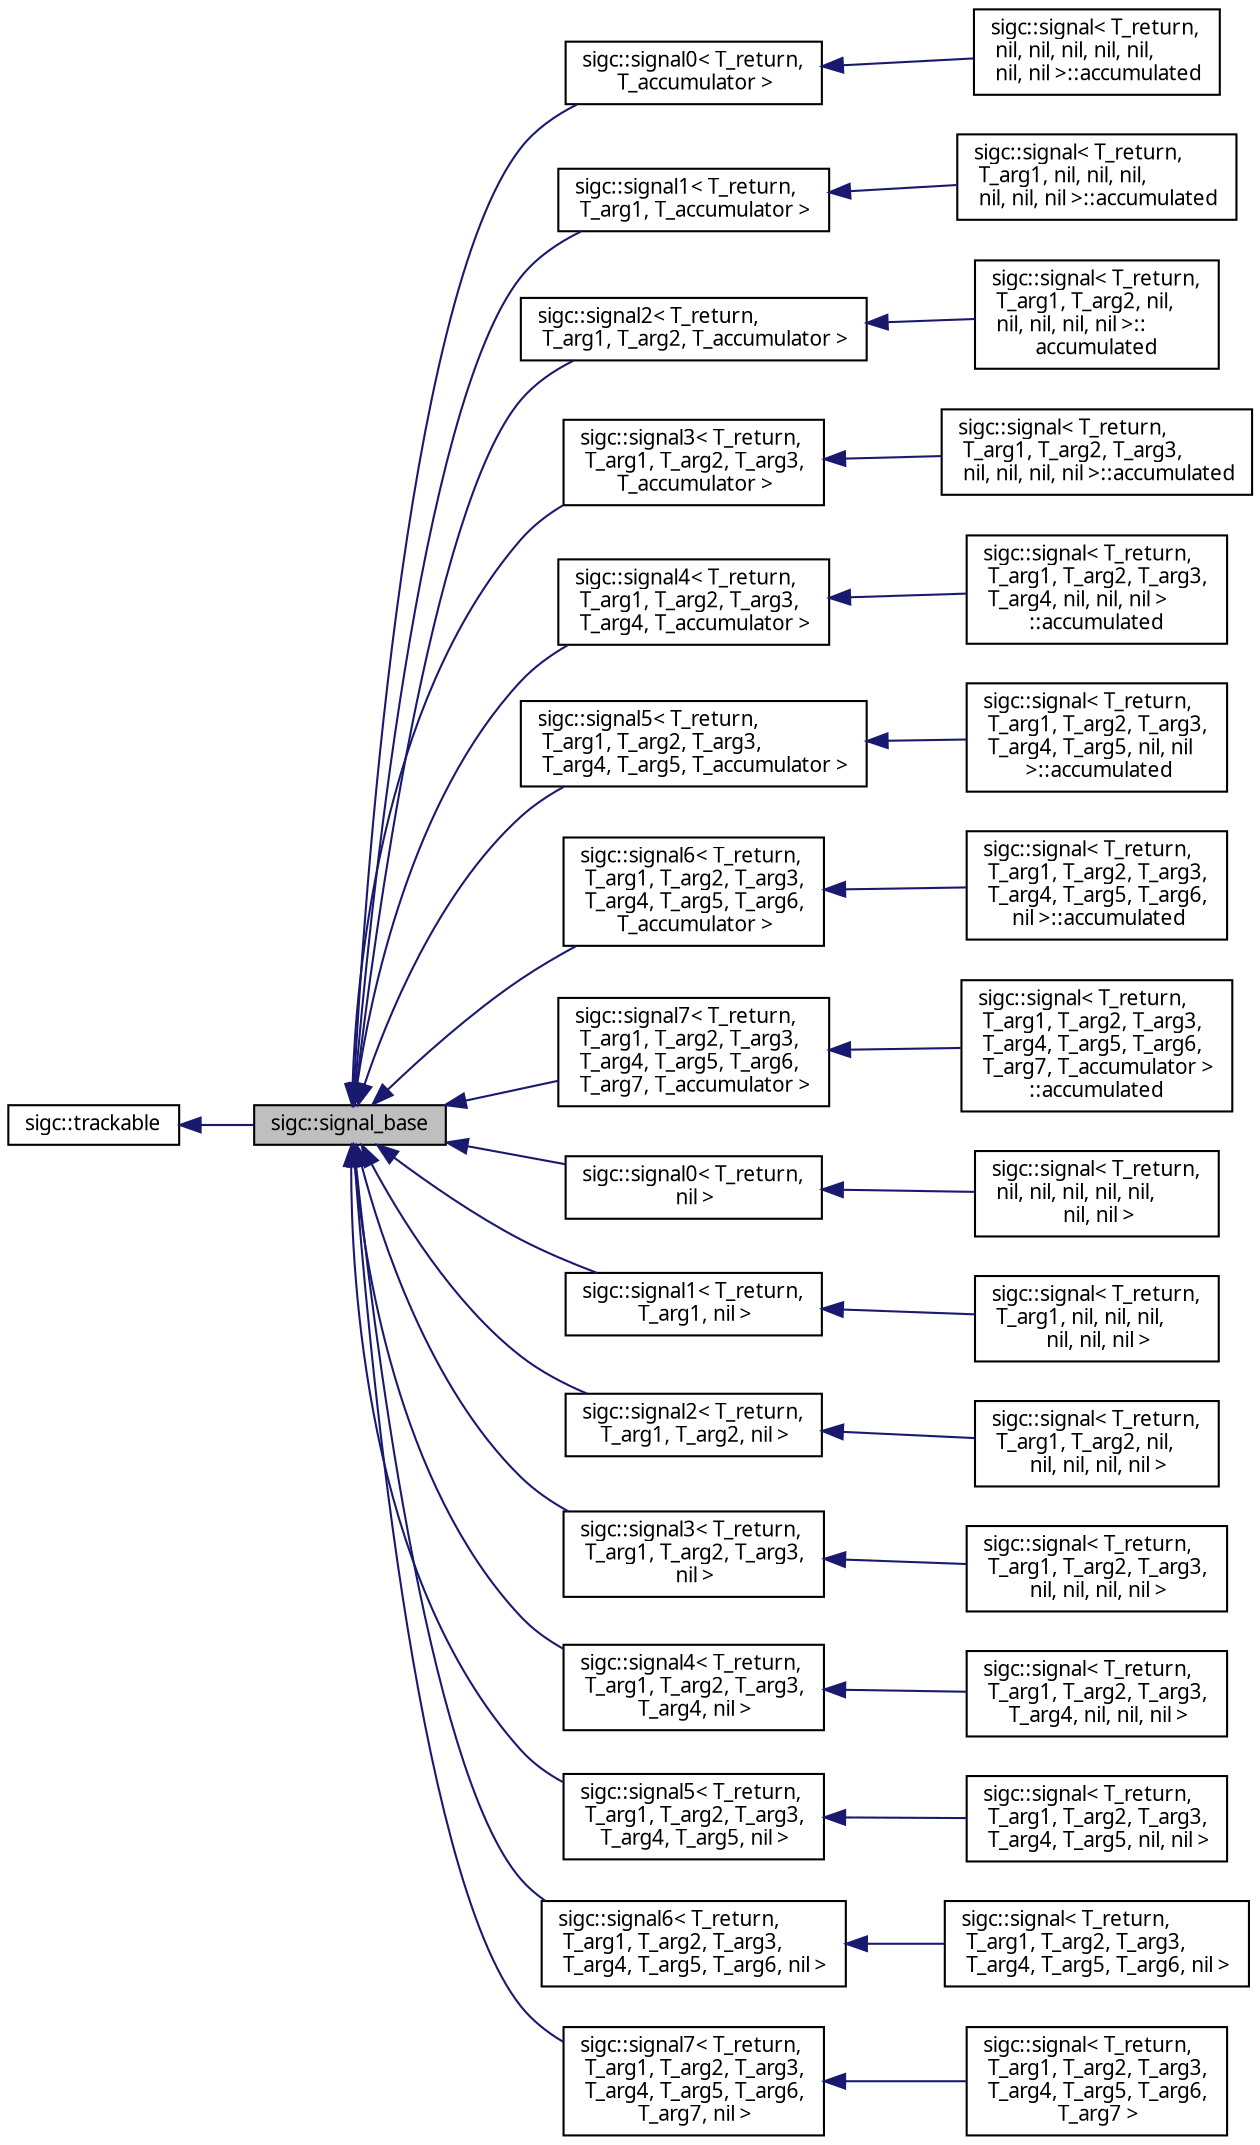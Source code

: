digraph "sigc::signal_base"
{
  edge [fontname="Sans",fontsize="10",labelfontname="Sans",labelfontsize="10"];
  node [fontname="Sans",fontsize="10",shape=record];
  rankdir="LR";
  Node1 [label="sigc::signal_base",height=0.2,width=0.4,color="black", fillcolor="grey75", style="filled" fontcolor="black"];
  Node2 -> Node1 [dir="back",color="midnightblue",fontsize="10",style="solid",fontname="Sans"];
  Node2 [label="sigc::trackable",height=0.2,width=0.4,color="black", fillcolor="white", style="filled",URL="$structsigc_1_1trackable.html",tooltip="Base class for objects with auto-disconnection."];
  Node1 -> Node3 [dir="back",color="midnightblue",fontsize="10",style="solid",fontname="Sans"];
  Node3 [label="sigc::signal0\< T_return,\l T_accumulator \>",height=0.2,width=0.4,color="black", fillcolor="white", style="filled",URL="$classsigc_1_1signal0.html",tooltip="Signal declaration."];
  Node3 -> Node4 [dir="back",color="midnightblue",fontsize="10",style="solid",fontname="Sans"];
  Node4 [label="sigc::signal\< T_return,\l nil, nil, nil, nil, nil,\l nil, nil \>::accumulated",height=0.2,width=0.4,color="black", fillcolor="white", style="filled",URL="$classsigc_1_1signal_3_01T__return_00_01nil_00_01nil_00_01nil_00_01nil_00_01nil_00_01nil_00_01nil_01_4_1_1accumulated.html",tooltip="Convenience wrapper for the numbered sigc::signal0 template."];
  Node1 -> Node5 [dir="back",color="midnightblue",fontsize="10",style="solid",fontname="Sans"];
  Node5 [label="sigc::signal1\< T_return,\l T_arg1, T_accumulator \>",height=0.2,width=0.4,color="black", fillcolor="white", style="filled",URL="$classsigc_1_1signal1.html",tooltip="Signal declaration."];
  Node5 -> Node6 [dir="back",color="midnightblue",fontsize="10",style="solid",fontname="Sans"];
  Node6 [label="sigc::signal\< T_return,\l T_arg1, nil, nil, nil,\l nil, nil, nil \>::accumulated",height=0.2,width=0.4,color="black", fillcolor="white", style="filled",URL="$classsigc_1_1signal_3_01T__return_00_01T__arg1_00_01nil_00_01nil_00_01nil_00_01nil_00_01nil_00_01nil_01_4_1_1accumulated.html",tooltip="Convenience wrapper for the numbered sigc::signal1 template."];
  Node1 -> Node7 [dir="back",color="midnightblue",fontsize="10",style="solid",fontname="Sans"];
  Node7 [label="sigc::signal2\< T_return,\l T_arg1, T_arg2, T_accumulator \>",height=0.2,width=0.4,color="black", fillcolor="white", style="filled",URL="$classsigc_1_1signal2.html",tooltip="Signal declaration."];
  Node7 -> Node8 [dir="back",color="midnightblue",fontsize="10",style="solid",fontname="Sans"];
  Node8 [label="sigc::signal\< T_return,\l T_arg1, T_arg2, nil,\l nil, nil, nil, nil \>::\laccumulated",height=0.2,width=0.4,color="black", fillcolor="white", style="filled",URL="$classsigc_1_1signal_3_01T__return_00_01T__arg1_00_01T__arg2_00_01nil_00_01nil_00_01nil_00_01nil_00_01nil_01_4_1_1accumulated.html",tooltip="Convenience wrapper for the numbered sigc::signal2 template."];
  Node1 -> Node9 [dir="back",color="midnightblue",fontsize="10",style="solid",fontname="Sans"];
  Node9 [label="sigc::signal3\< T_return,\l T_arg1, T_arg2, T_arg3,\l T_accumulator \>",height=0.2,width=0.4,color="black", fillcolor="white", style="filled",URL="$classsigc_1_1signal3.html",tooltip="Signal declaration."];
  Node9 -> Node10 [dir="back",color="midnightblue",fontsize="10",style="solid",fontname="Sans"];
  Node10 [label="sigc::signal\< T_return,\l T_arg1, T_arg2, T_arg3,\l nil, nil, nil, nil \>::accumulated",height=0.2,width=0.4,color="black", fillcolor="white", style="filled",URL="$classsigc_1_1signal_3_01T__return_00_01T__arg1_00_01T__arg2_00_01T__arg3_00_01nil_00_01nil_00_01852c349c390cefa04662a850d84c0a94.html",tooltip="Convenience wrapper for the numbered sigc::signal3 template."];
  Node1 -> Node11 [dir="back",color="midnightblue",fontsize="10",style="solid",fontname="Sans"];
  Node11 [label="sigc::signal4\< T_return,\l T_arg1, T_arg2, T_arg3,\l T_arg4, T_accumulator \>",height=0.2,width=0.4,color="black", fillcolor="white", style="filled",URL="$classsigc_1_1signal4.html",tooltip="Signal declaration."];
  Node11 -> Node12 [dir="back",color="midnightblue",fontsize="10",style="solid",fontname="Sans"];
  Node12 [label="sigc::signal\< T_return,\l T_arg1, T_arg2, T_arg3,\l T_arg4, nil, nil, nil \>\l::accumulated",height=0.2,width=0.4,color="black", fillcolor="white", style="filled",URL="$classsigc_1_1signal_3_01T__return_00_01T__arg1_00_01T__arg2_00_01T__arg3_00_01T__arg4_00_01nil_0d729ce48b1328d982e0ee754652fed04.html",tooltip="Convenience wrapper for the numbered sigc::signal4 template."];
  Node1 -> Node13 [dir="back",color="midnightblue",fontsize="10",style="solid",fontname="Sans"];
  Node13 [label="sigc::signal5\< T_return,\l T_arg1, T_arg2, T_arg3,\l T_arg4, T_arg5, T_accumulator \>",height=0.2,width=0.4,color="black", fillcolor="white", style="filled",URL="$classsigc_1_1signal5.html",tooltip="Signal declaration."];
  Node13 -> Node14 [dir="back",color="midnightblue",fontsize="10",style="solid",fontname="Sans"];
  Node14 [label="sigc::signal\< T_return,\l T_arg1, T_arg2, T_arg3,\l T_arg4, T_arg5, nil, nil\l \>::accumulated",height=0.2,width=0.4,color="black", fillcolor="white", style="filled",URL="$classsigc_1_1signal_3_01T__return_00_01T__arg1_00_01T__arg2_00_01T__arg3_00_01T__arg4_00_01T__arcf6cb51783c363bfae7c4a91d9685109.html",tooltip="Convenience wrapper for the numbered sigc::signal5 template."];
  Node1 -> Node15 [dir="back",color="midnightblue",fontsize="10",style="solid",fontname="Sans"];
  Node15 [label="sigc::signal6\< T_return,\l T_arg1, T_arg2, T_arg3,\l T_arg4, T_arg5, T_arg6,\l T_accumulator \>",height=0.2,width=0.4,color="black", fillcolor="white", style="filled",URL="$classsigc_1_1signal6.html",tooltip="Signal declaration."];
  Node15 -> Node16 [dir="back",color="midnightblue",fontsize="10",style="solid",fontname="Sans"];
  Node16 [label="sigc::signal\< T_return,\l T_arg1, T_arg2, T_arg3,\l T_arg4, T_arg5, T_arg6,\l nil \>::accumulated",height=0.2,width=0.4,color="black", fillcolor="white", style="filled",URL="$classsigc_1_1signal_3_01T__return_00_01T__arg1_00_01T__arg2_00_01T__arg3_00_01T__arg4_00_01T__are33def4d0c1a12dcbfd220489302db67.html",tooltip="Convenience wrapper for the numbered sigc::signal6 template."];
  Node1 -> Node17 [dir="back",color="midnightblue",fontsize="10",style="solid",fontname="Sans"];
  Node17 [label="sigc::signal7\< T_return,\l T_arg1, T_arg2, T_arg3,\l T_arg4, T_arg5, T_arg6,\l T_arg7, T_accumulator \>",height=0.2,width=0.4,color="black", fillcolor="white", style="filled",URL="$classsigc_1_1signal7.html",tooltip="Signal declaration."];
  Node17 -> Node18 [dir="back",color="midnightblue",fontsize="10",style="solid",fontname="Sans"];
  Node18 [label="sigc::signal\< T_return,\l T_arg1, T_arg2, T_arg3,\l T_arg4, T_arg5, T_arg6,\l T_arg7, T_accumulator \>\l::accumulated",height=0.2,width=0.4,color="black", fillcolor="white", style="filled",URL="$classsigc_1_1signal_1_1accumulated.html",tooltip="Convenience wrapper for the numbered sigc::signal# templates."];
  Node1 -> Node19 [dir="back",color="midnightblue",fontsize="10",style="solid",fontname="Sans"];
  Node19 [label="sigc::signal0\< T_return,\l nil \>",height=0.2,width=0.4,color="black", fillcolor="white", style="filled",URL="$classsigc_1_1signal0.html"];
  Node19 -> Node20 [dir="back",color="midnightblue",fontsize="10",style="solid",fontname="Sans"];
  Node20 [label="sigc::signal\< T_return,\l nil, nil, nil, nil, nil,\l nil, nil \>",height=0.2,width=0.4,color="black", fillcolor="white", style="filled",URL="$classsigc_1_1signal_3_01T__return_00_01nil_00_01nil_00_01nil_00_01nil_00_01nil_00_01nil_00_01nil_01_4.html",tooltip="Convenience wrapper for the numbered sigc::signal0 template."];
  Node1 -> Node21 [dir="back",color="midnightblue",fontsize="10",style="solid",fontname="Sans"];
  Node21 [label="sigc::signal1\< T_return,\l T_arg1, nil \>",height=0.2,width=0.4,color="black", fillcolor="white", style="filled",URL="$classsigc_1_1signal1.html"];
  Node21 -> Node22 [dir="back",color="midnightblue",fontsize="10",style="solid",fontname="Sans"];
  Node22 [label="sigc::signal\< T_return,\l T_arg1, nil, nil, nil,\l nil, nil, nil \>",height=0.2,width=0.4,color="black", fillcolor="white", style="filled",URL="$classsigc_1_1signal_3_01T__return_00_01T__arg1_00_01nil_00_01nil_00_01nil_00_01nil_00_01nil_00_01nil_01_4.html",tooltip="Convenience wrapper for the numbered sigc::signal1 template."];
  Node1 -> Node23 [dir="back",color="midnightblue",fontsize="10",style="solid",fontname="Sans"];
  Node23 [label="sigc::signal2\< T_return,\l T_arg1, T_arg2, nil \>",height=0.2,width=0.4,color="black", fillcolor="white", style="filled",URL="$classsigc_1_1signal2.html"];
  Node23 -> Node24 [dir="back",color="midnightblue",fontsize="10",style="solid",fontname="Sans"];
  Node24 [label="sigc::signal\< T_return,\l T_arg1, T_arg2, nil,\l nil, nil, nil, nil \>",height=0.2,width=0.4,color="black", fillcolor="white", style="filled",URL="$classsigc_1_1signal_3_01T__return_00_01T__arg1_00_01T__arg2_00_01nil_00_01nil_00_01nil_00_01nil_00_01nil_01_4.html",tooltip="Convenience wrapper for the numbered sigc::signal2 template."];
  Node1 -> Node25 [dir="back",color="midnightblue",fontsize="10",style="solid",fontname="Sans"];
  Node25 [label="sigc::signal3\< T_return,\l T_arg1, T_arg2, T_arg3,\l nil \>",height=0.2,width=0.4,color="black", fillcolor="white", style="filled",URL="$classsigc_1_1signal3.html"];
  Node25 -> Node26 [dir="back",color="midnightblue",fontsize="10",style="solid",fontname="Sans"];
  Node26 [label="sigc::signal\< T_return,\l T_arg1, T_arg2, T_arg3,\l nil, nil, nil, nil \>",height=0.2,width=0.4,color="black", fillcolor="white", style="filled",URL="$classsigc_1_1signal_3_01T__return_00_01T__arg1_00_01T__arg2_00_01T__arg3_00_01nil_00_01nil_00_01nil_00_01nil_01_4.html",tooltip="Convenience wrapper for the numbered sigc::signal3 template."];
  Node1 -> Node27 [dir="back",color="midnightblue",fontsize="10",style="solid",fontname="Sans"];
  Node27 [label="sigc::signal4\< T_return,\l T_arg1, T_arg2, T_arg3,\l T_arg4, nil \>",height=0.2,width=0.4,color="black", fillcolor="white", style="filled",URL="$classsigc_1_1signal4.html"];
  Node27 -> Node28 [dir="back",color="midnightblue",fontsize="10",style="solid",fontname="Sans"];
  Node28 [label="sigc::signal\< T_return,\l T_arg1, T_arg2, T_arg3,\l T_arg4, nil, nil, nil \>",height=0.2,width=0.4,color="black", fillcolor="white", style="filled",URL="$classsigc_1_1signal_3_01T__return_00_01T__arg1_00_01T__arg2_00_01T__arg3_00_01T__arg4_00_01nil_00_01nil_00_01nil_01_4.html",tooltip="Convenience wrapper for the numbered sigc::signal4 template."];
  Node1 -> Node29 [dir="back",color="midnightblue",fontsize="10",style="solid",fontname="Sans"];
  Node29 [label="sigc::signal5\< T_return,\l T_arg1, T_arg2, T_arg3,\l T_arg4, T_arg5, nil \>",height=0.2,width=0.4,color="black", fillcolor="white", style="filled",URL="$classsigc_1_1signal5.html"];
  Node29 -> Node30 [dir="back",color="midnightblue",fontsize="10",style="solid",fontname="Sans"];
  Node30 [label="sigc::signal\< T_return,\l T_arg1, T_arg2, T_arg3,\l T_arg4, T_arg5, nil, nil \>",height=0.2,width=0.4,color="black", fillcolor="white", style="filled",URL="$classsigc_1_1signal_3_01T__return_00_01T__arg1_00_01T__arg2_00_01T__arg3_00_01T__arg4_00_01T__arg5_00_01nil_00_01nil_01_4.html",tooltip="Convenience wrapper for the numbered sigc::signal5 template."];
  Node1 -> Node31 [dir="back",color="midnightblue",fontsize="10",style="solid",fontname="Sans"];
  Node31 [label="sigc::signal6\< T_return,\l T_arg1, T_arg2, T_arg3,\l T_arg4, T_arg5, T_arg6, nil \>",height=0.2,width=0.4,color="black", fillcolor="white", style="filled",URL="$classsigc_1_1signal6.html"];
  Node31 -> Node32 [dir="back",color="midnightblue",fontsize="10",style="solid",fontname="Sans"];
  Node32 [label="sigc::signal\< T_return,\l T_arg1, T_arg2, T_arg3,\l T_arg4, T_arg5, T_arg6, nil \>",height=0.2,width=0.4,color="black", fillcolor="white", style="filled",URL="$classsigc_1_1signal_3_01T__return_00_01T__arg1_00_01T__arg2_00_01T__arg3_00_01T__arg4_00_01T__arg5_00_01T__arg6_00_01nil_01_4.html",tooltip="Convenience wrapper for the numbered sigc::signal6 template."];
  Node1 -> Node33 [dir="back",color="midnightblue",fontsize="10",style="solid",fontname="Sans"];
  Node33 [label="sigc::signal7\< T_return,\l T_arg1, T_arg2, T_arg3,\l T_arg4, T_arg5, T_arg6,\l T_arg7, nil \>",height=0.2,width=0.4,color="black", fillcolor="white", style="filled",URL="$classsigc_1_1signal7.html"];
  Node33 -> Node34 [dir="back",color="midnightblue",fontsize="10",style="solid",fontname="Sans"];
  Node34 [label="sigc::signal\< T_return,\l T_arg1, T_arg2, T_arg3,\l T_arg4, T_arg5, T_arg6,\l T_arg7 \>",height=0.2,width=0.4,color="black", fillcolor="white", style="filled",URL="$classsigc_1_1signal.html",tooltip="Convenience wrapper for the numbered sigc::signal# templates."];
}
